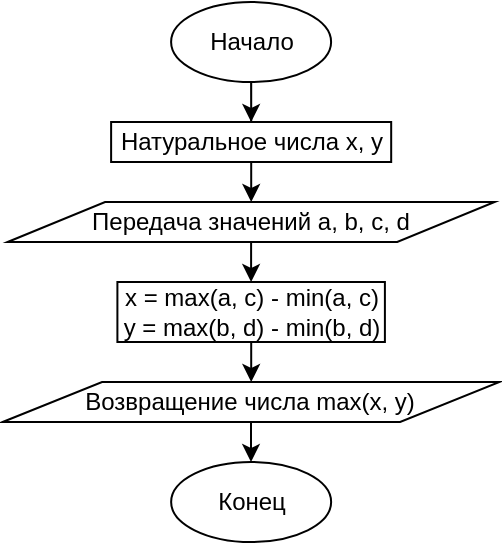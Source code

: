<mxfile version="13.1.11" type="device"><diagram id="C5RBs43oDa-KdzZeNtuy" name="Page-1"><mxGraphModel dx="767" dy="339" grid="1" gridSize="10" guides="1" tooltips="1" connect="1" arrows="1" fold="1" page="1" pageScale="1" pageWidth="827" pageHeight="1169" math="0" shadow="0"><root><mxCell id="WIyWlLk6GJQsqaUBKTNV-0"/><mxCell id="WIyWlLk6GJQsqaUBKTNV-1" parent="WIyWlLk6GJQsqaUBKTNV-0"/><mxCell id="fGXwdbJ8hSiZ8CcaIuds-204" style="edgeStyle=orthogonalEdgeStyle;rounded=0;orthogonalLoop=1;jettySize=auto;html=1;entryX=0.5;entryY=0;entryDx=0;entryDy=0;" edge="1" parent="WIyWlLk6GJQsqaUBKTNV-1" source="fGXwdbJ8hSiZ8CcaIuds-205" target="fGXwdbJ8hSiZ8CcaIuds-207"><mxGeometry relative="1" as="geometry"/></mxCell><mxCell id="fGXwdbJ8hSiZ8CcaIuds-205" value="Начало" style="ellipse;whiteSpace=wrap;html=1;" vertex="1" parent="WIyWlLk6GJQsqaUBKTNV-1"><mxGeometry x="166.55" y="130" width="80" height="40" as="geometry"/></mxCell><mxCell id="fGXwdbJ8hSiZ8CcaIuds-206" style="edgeStyle=orthogonalEdgeStyle;rounded=0;orthogonalLoop=1;jettySize=auto;html=1;entryX=0.5;entryY=0;entryDx=0;entryDy=0;" edge="1" parent="WIyWlLk6GJQsqaUBKTNV-1" source="fGXwdbJ8hSiZ8CcaIuds-207" target="fGXwdbJ8hSiZ8CcaIuds-212"><mxGeometry relative="1" as="geometry"/></mxCell><mxCell id="fGXwdbJ8hSiZ8CcaIuds-207" value="&lt;div&gt;Натуральное числа x, y&lt;/div&gt;" style="rounded=0;whiteSpace=wrap;html=1;" vertex="1" parent="WIyWlLk6GJQsqaUBKTNV-1"><mxGeometry x="136.56" y="190" width="140.03" height="20" as="geometry"/></mxCell><mxCell id="fGXwdbJ8hSiZ8CcaIuds-208" value="Конец" style="ellipse;whiteSpace=wrap;html=1;" vertex="1" parent="WIyWlLk6GJQsqaUBKTNV-1"><mxGeometry x="166.57" y="360" width="80" height="40" as="geometry"/></mxCell><mxCell id="fGXwdbJ8hSiZ8CcaIuds-209" style="edgeStyle=orthogonalEdgeStyle;rounded=0;orthogonalLoop=1;jettySize=auto;html=1;" edge="1" parent="WIyWlLk6GJQsqaUBKTNV-1" source="fGXwdbJ8hSiZ8CcaIuds-210" target="fGXwdbJ8hSiZ8CcaIuds-208"><mxGeometry relative="1" as="geometry"/></mxCell><mxCell id="fGXwdbJ8hSiZ8CcaIuds-210" value="Возвращение числа max(x, y)" style="shape=parallelogram;perimeter=parallelogramPerimeter;whiteSpace=wrap;html=1;" vertex="1" parent="WIyWlLk6GJQsqaUBKTNV-1"><mxGeometry x="82.34" y="320" width="248.42" height="20" as="geometry"/></mxCell><mxCell id="fGXwdbJ8hSiZ8CcaIuds-211" style="edgeStyle=orthogonalEdgeStyle;rounded=0;orthogonalLoop=1;jettySize=auto;html=1;entryX=0.5;entryY=0;entryDx=0;entryDy=0;" edge="1" parent="WIyWlLk6GJQsqaUBKTNV-1" source="fGXwdbJ8hSiZ8CcaIuds-212" target="fGXwdbJ8hSiZ8CcaIuds-214"><mxGeometry relative="1" as="geometry"/></mxCell><mxCell id="fGXwdbJ8hSiZ8CcaIuds-212" value="Передача значений a, b, c, d" style="shape=parallelogram;perimeter=parallelogramPerimeter;whiteSpace=wrap;html=1;" vertex="1" parent="WIyWlLk6GJQsqaUBKTNV-1"><mxGeometry x="84.83" y="230" width="243.49" height="20" as="geometry"/></mxCell><mxCell id="fGXwdbJ8hSiZ8CcaIuds-213" style="edgeStyle=orthogonalEdgeStyle;rounded=0;orthogonalLoop=1;jettySize=auto;html=1;entryX=0.5;entryY=0;entryDx=0;entryDy=0;" edge="1" parent="WIyWlLk6GJQsqaUBKTNV-1" source="fGXwdbJ8hSiZ8CcaIuds-214" target="fGXwdbJ8hSiZ8CcaIuds-210"><mxGeometry relative="1" as="geometry"/></mxCell><mxCell id="fGXwdbJ8hSiZ8CcaIuds-214" value="&lt;div&gt;x = max(a, c) - min(a, c)&lt;/div&gt;&lt;div&gt;&lt;span&gt;y = max(b, d) - min(b, d)&lt;/span&gt;&lt;/div&gt;" style="rounded=0;whiteSpace=wrap;html=1;" vertex="1" parent="WIyWlLk6GJQsqaUBKTNV-1"><mxGeometry x="139.7" y="270" width="133.75" height="30" as="geometry"/></mxCell></root></mxGraphModel></diagram></mxfile>